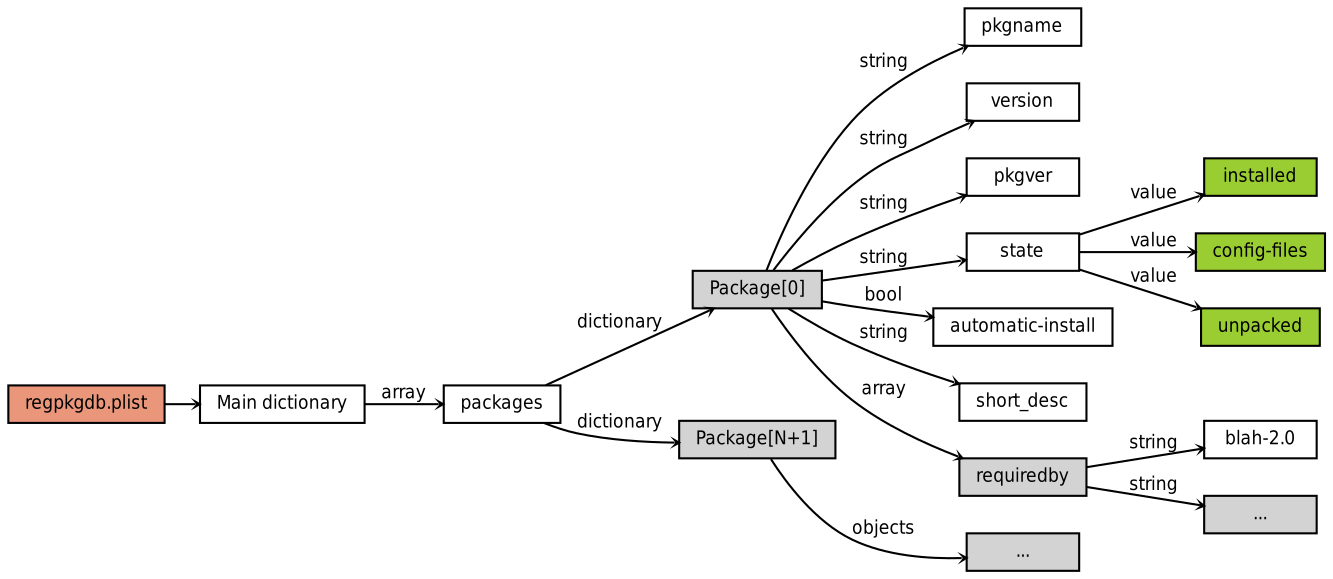 digraph regpkgdb_dictionary {
	graph [rankdir=LR,rank=same,ranksep=".10"];
	edge [arrowhead="vee",arrowsize="0.2",fontname="DejaVuSansCondensed",fontsize="9"];
	node [height=".1",shape=box,fontname="DejaVuSansCondensed",fontsize="9"];
	regpkgdb_plist -> main;
	regpkgdb_plist [style=filled,fillcolor="darksalmon",label="regpkgdb.plist"];
	main [label="Main dictionary"];
	main -> packages [label="array"];
	packages -> pkgdict [label="dictionary"];
	packages -> pkgdict2 [label="dictionary"];
	pkgdict [style=filled,label="Package[0]"];
	pkgdict2 [style=filled,label="Package[N+1]"];
	pkgdict2 -> pkgdict2_objs [label="objects"];
	pkgdict2_objs [style=filled,label="..."];
	pkgdict -> pkgname [label="string"];
	pkgdict -> version [label="string"];
	pkgdict -> pkgver [label="string"];
	pkgdict -> state [label="string"];
	state -> state_inst [label="value"];
	state -> state_cffiles [label="value"];
	state -> state_unpack [label="value"];
	state_inst [style=filled,fillcolor="yellowgreen",label="installed"];
	state_cffiles [style=filled,fillcolor="yellowgreen",label="config-files"];
	state_unpack [style=filled,fillcolor="yellowgreen",label="unpacked"];
	pkgdict -> automatic [label="bool"];
	automatic [label="automatic-install"];
	pkgdict -> short_desc [label="string"]
	pkgdict -> requiredby [label="array"];
	requiredby [style=filled];
	requiredby -> reqby1 [label="string"];
	requiredby -> reqby2 [style=filled,label="string"];
	reqby1 [label="blah-2.0"];
	reqby2 [style=filled,label="..."];
}
